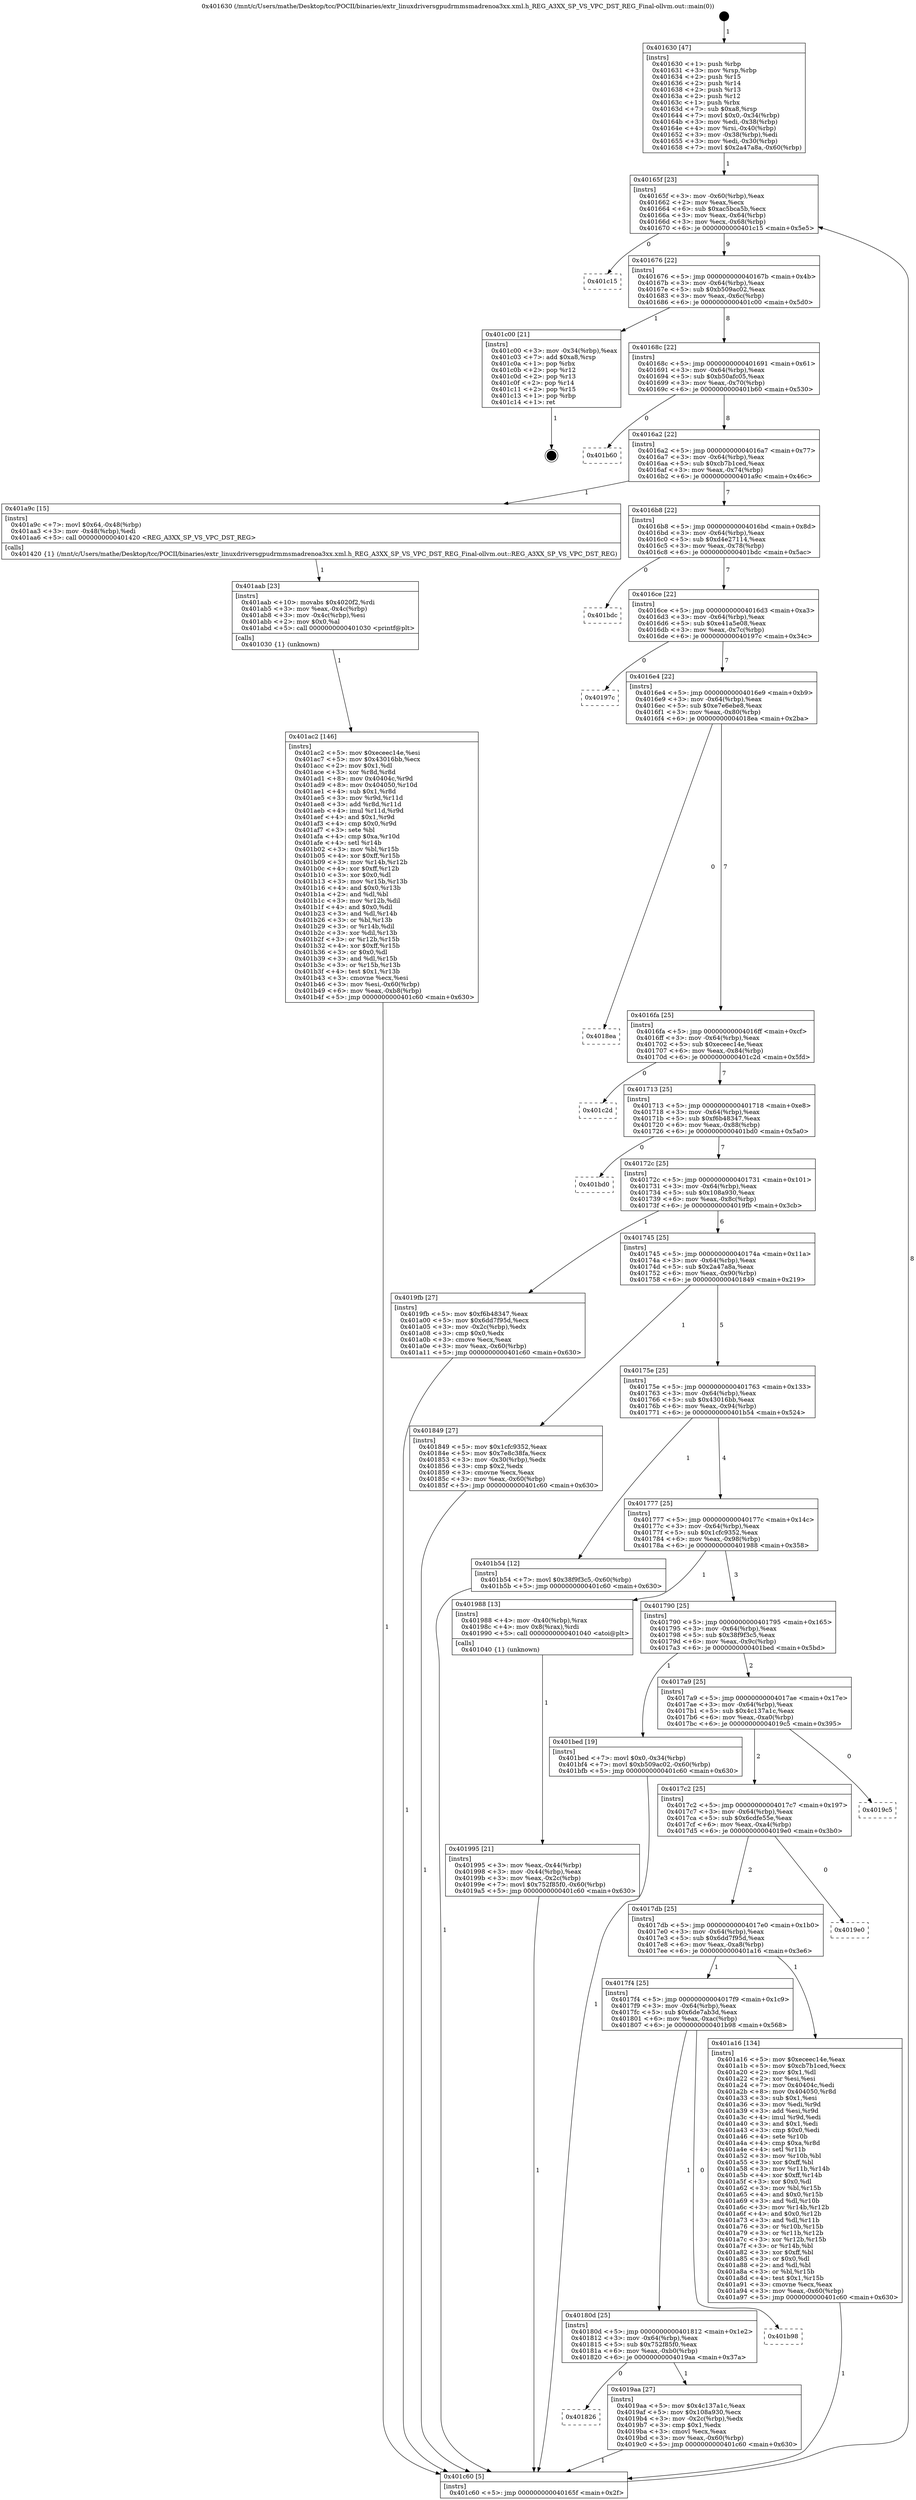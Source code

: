 digraph "0x401630" {
  label = "0x401630 (/mnt/c/Users/mathe/Desktop/tcc/POCII/binaries/extr_linuxdriversgpudrmmsmadrenoa3xx.xml.h_REG_A3XX_SP_VS_VPC_DST_REG_Final-ollvm.out::main(0))"
  labelloc = "t"
  node[shape=record]

  Entry [label="",width=0.3,height=0.3,shape=circle,fillcolor=black,style=filled]
  "0x40165f" [label="{
     0x40165f [23]\l
     | [instrs]\l
     &nbsp;&nbsp;0x40165f \<+3\>: mov -0x60(%rbp),%eax\l
     &nbsp;&nbsp;0x401662 \<+2\>: mov %eax,%ecx\l
     &nbsp;&nbsp;0x401664 \<+6\>: sub $0xac5bca5b,%ecx\l
     &nbsp;&nbsp;0x40166a \<+3\>: mov %eax,-0x64(%rbp)\l
     &nbsp;&nbsp;0x40166d \<+3\>: mov %ecx,-0x68(%rbp)\l
     &nbsp;&nbsp;0x401670 \<+6\>: je 0000000000401c15 \<main+0x5e5\>\l
  }"]
  "0x401c15" [label="{
     0x401c15\l
  }", style=dashed]
  "0x401676" [label="{
     0x401676 [22]\l
     | [instrs]\l
     &nbsp;&nbsp;0x401676 \<+5\>: jmp 000000000040167b \<main+0x4b\>\l
     &nbsp;&nbsp;0x40167b \<+3\>: mov -0x64(%rbp),%eax\l
     &nbsp;&nbsp;0x40167e \<+5\>: sub $0xb509ac02,%eax\l
     &nbsp;&nbsp;0x401683 \<+3\>: mov %eax,-0x6c(%rbp)\l
     &nbsp;&nbsp;0x401686 \<+6\>: je 0000000000401c00 \<main+0x5d0\>\l
  }"]
  Exit [label="",width=0.3,height=0.3,shape=circle,fillcolor=black,style=filled,peripheries=2]
  "0x401c00" [label="{
     0x401c00 [21]\l
     | [instrs]\l
     &nbsp;&nbsp;0x401c00 \<+3\>: mov -0x34(%rbp),%eax\l
     &nbsp;&nbsp;0x401c03 \<+7\>: add $0xa8,%rsp\l
     &nbsp;&nbsp;0x401c0a \<+1\>: pop %rbx\l
     &nbsp;&nbsp;0x401c0b \<+2\>: pop %r12\l
     &nbsp;&nbsp;0x401c0d \<+2\>: pop %r13\l
     &nbsp;&nbsp;0x401c0f \<+2\>: pop %r14\l
     &nbsp;&nbsp;0x401c11 \<+2\>: pop %r15\l
     &nbsp;&nbsp;0x401c13 \<+1\>: pop %rbp\l
     &nbsp;&nbsp;0x401c14 \<+1\>: ret\l
  }"]
  "0x40168c" [label="{
     0x40168c [22]\l
     | [instrs]\l
     &nbsp;&nbsp;0x40168c \<+5\>: jmp 0000000000401691 \<main+0x61\>\l
     &nbsp;&nbsp;0x401691 \<+3\>: mov -0x64(%rbp),%eax\l
     &nbsp;&nbsp;0x401694 \<+5\>: sub $0xb50afc05,%eax\l
     &nbsp;&nbsp;0x401699 \<+3\>: mov %eax,-0x70(%rbp)\l
     &nbsp;&nbsp;0x40169c \<+6\>: je 0000000000401b60 \<main+0x530\>\l
  }"]
  "0x401ac2" [label="{
     0x401ac2 [146]\l
     | [instrs]\l
     &nbsp;&nbsp;0x401ac2 \<+5\>: mov $0xeceec14e,%esi\l
     &nbsp;&nbsp;0x401ac7 \<+5\>: mov $0x43016bb,%ecx\l
     &nbsp;&nbsp;0x401acc \<+2\>: mov $0x1,%dl\l
     &nbsp;&nbsp;0x401ace \<+3\>: xor %r8d,%r8d\l
     &nbsp;&nbsp;0x401ad1 \<+8\>: mov 0x40404c,%r9d\l
     &nbsp;&nbsp;0x401ad9 \<+8\>: mov 0x404050,%r10d\l
     &nbsp;&nbsp;0x401ae1 \<+4\>: sub $0x1,%r8d\l
     &nbsp;&nbsp;0x401ae5 \<+3\>: mov %r9d,%r11d\l
     &nbsp;&nbsp;0x401ae8 \<+3\>: add %r8d,%r11d\l
     &nbsp;&nbsp;0x401aeb \<+4\>: imul %r11d,%r9d\l
     &nbsp;&nbsp;0x401aef \<+4\>: and $0x1,%r9d\l
     &nbsp;&nbsp;0x401af3 \<+4\>: cmp $0x0,%r9d\l
     &nbsp;&nbsp;0x401af7 \<+3\>: sete %bl\l
     &nbsp;&nbsp;0x401afa \<+4\>: cmp $0xa,%r10d\l
     &nbsp;&nbsp;0x401afe \<+4\>: setl %r14b\l
     &nbsp;&nbsp;0x401b02 \<+3\>: mov %bl,%r15b\l
     &nbsp;&nbsp;0x401b05 \<+4\>: xor $0xff,%r15b\l
     &nbsp;&nbsp;0x401b09 \<+3\>: mov %r14b,%r12b\l
     &nbsp;&nbsp;0x401b0c \<+4\>: xor $0xff,%r12b\l
     &nbsp;&nbsp;0x401b10 \<+3\>: xor $0x0,%dl\l
     &nbsp;&nbsp;0x401b13 \<+3\>: mov %r15b,%r13b\l
     &nbsp;&nbsp;0x401b16 \<+4\>: and $0x0,%r13b\l
     &nbsp;&nbsp;0x401b1a \<+2\>: and %dl,%bl\l
     &nbsp;&nbsp;0x401b1c \<+3\>: mov %r12b,%dil\l
     &nbsp;&nbsp;0x401b1f \<+4\>: and $0x0,%dil\l
     &nbsp;&nbsp;0x401b23 \<+3\>: and %dl,%r14b\l
     &nbsp;&nbsp;0x401b26 \<+3\>: or %bl,%r13b\l
     &nbsp;&nbsp;0x401b29 \<+3\>: or %r14b,%dil\l
     &nbsp;&nbsp;0x401b2c \<+3\>: xor %dil,%r13b\l
     &nbsp;&nbsp;0x401b2f \<+3\>: or %r12b,%r15b\l
     &nbsp;&nbsp;0x401b32 \<+4\>: xor $0xff,%r15b\l
     &nbsp;&nbsp;0x401b36 \<+3\>: or $0x0,%dl\l
     &nbsp;&nbsp;0x401b39 \<+3\>: and %dl,%r15b\l
     &nbsp;&nbsp;0x401b3c \<+3\>: or %r15b,%r13b\l
     &nbsp;&nbsp;0x401b3f \<+4\>: test $0x1,%r13b\l
     &nbsp;&nbsp;0x401b43 \<+3\>: cmovne %ecx,%esi\l
     &nbsp;&nbsp;0x401b46 \<+3\>: mov %esi,-0x60(%rbp)\l
     &nbsp;&nbsp;0x401b49 \<+6\>: mov %eax,-0xb8(%rbp)\l
     &nbsp;&nbsp;0x401b4f \<+5\>: jmp 0000000000401c60 \<main+0x630\>\l
  }"]
  "0x401b60" [label="{
     0x401b60\l
  }", style=dashed]
  "0x4016a2" [label="{
     0x4016a2 [22]\l
     | [instrs]\l
     &nbsp;&nbsp;0x4016a2 \<+5\>: jmp 00000000004016a7 \<main+0x77\>\l
     &nbsp;&nbsp;0x4016a7 \<+3\>: mov -0x64(%rbp),%eax\l
     &nbsp;&nbsp;0x4016aa \<+5\>: sub $0xcb7b1ced,%eax\l
     &nbsp;&nbsp;0x4016af \<+3\>: mov %eax,-0x74(%rbp)\l
     &nbsp;&nbsp;0x4016b2 \<+6\>: je 0000000000401a9c \<main+0x46c\>\l
  }"]
  "0x401aab" [label="{
     0x401aab [23]\l
     | [instrs]\l
     &nbsp;&nbsp;0x401aab \<+10\>: movabs $0x4020f2,%rdi\l
     &nbsp;&nbsp;0x401ab5 \<+3\>: mov %eax,-0x4c(%rbp)\l
     &nbsp;&nbsp;0x401ab8 \<+3\>: mov -0x4c(%rbp),%esi\l
     &nbsp;&nbsp;0x401abb \<+2\>: mov $0x0,%al\l
     &nbsp;&nbsp;0x401abd \<+5\>: call 0000000000401030 \<printf@plt\>\l
     | [calls]\l
     &nbsp;&nbsp;0x401030 \{1\} (unknown)\l
  }"]
  "0x401a9c" [label="{
     0x401a9c [15]\l
     | [instrs]\l
     &nbsp;&nbsp;0x401a9c \<+7\>: movl $0x64,-0x48(%rbp)\l
     &nbsp;&nbsp;0x401aa3 \<+3\>: mov -0x48(%rbp),%edi\l
     &nbsp;&nbsp;0x401aa6 \<+5\>: call 0000000000401420 \<REG_A3XX_SP_VS_VPC_DST_REG\>\l
     | [calls]\l
     &nbsp;&nbsp;0x401420 \{1\} (/mnt/c/Users/mathe/Desktop/tcc/POCII/binaries/extr_linuxdriversgpudrmmsmadrenoa3xx.xml.h_REG_A3XX_SP_VS_VPC_DST_REG_Final-ollvm.out::REG_A3XX_SP_VS_VPC_DST_REG)\l
  }"]
  "0x4016b8" [label="{
     0x4016b8 [22]\l
     | [instrs]\l
     &nbsp;&nbsp;0x4016b8 \<+5\>: jmp 00000000004016bd \<main+0x8d\>\l
     &nbsp;&nbsp;0x4016bd \<+3\>: mov -0x64(%rbp),%eax\l
     &nbsp;&nbsp;0x4016c0 \<+5\>: sub $0xd4e27114,%eax\l
     &nbsp;&nbsp;0x4016c5 \<+3\>: mov %eax,-0x78(%rbp)\l
     &nbsp;&nbsp;0x4016c8 \<+6\>: je 0000000000401bdc \<main+0x5ac\>\l
  }"]
  "0x401826" [label="{
     0x401826\l
  }", style=dashed]
  "0x401bdc" [label="{
     0x401bdc\l
  }", style=dashed]
  "0x4016ce" [label="{
     0x4016ce [22]\l
     | [instrs]\l
     &nbsp;&nbsp;0x4016ce \<+5\>: jmp 00000000004016d3 \<main+0xa3\>\l
     &nbsp;&nbsp;0x4016d3 \<+3\>: mov -0x64(%rbp),%eax\l
     &nbsp;&nbsp;0x4016d6 \<+5\>: sub $0xe41a5e08,%eax\l
     &nbsp;&nbsp;0x4016db \<+3\>: mov %eax,-0x7c(%rbp)\l
     &nbsp;&nbsp;0x4016de \<+6\>: je 000000000040197c \<main+0x34c\>\l
  }"]
  "0x4019aa" [label="{
     0x4019aa [27]\l
     | [instrs]\l
     &nbsp;&nbsp;0x4019aa \<+5\>: mov $0x4c137a1c,%eax\l
     &nbsp;&nbsp;0x4019af \<+5\>: mov $0x108a930,%ecx\l
     &nbsp;&nbsp;0x4019b4 \<+3\>: mov -0x2c(%rbp),%edx\l
     &nbsp;&nbsp;0x4019b7 \<+3\>: cmp $0x1,%edx\l
     &nbsp;&nbsp;0x4019ba \<+3\>: cmovl %ecx,%eax\l
     &nbsp;&nbsp;0x4019bd \<+3\>: mov %eax,-0x60(%rbp)\l
     &nbsp;&nbsp;0x4019c0 \<+5\>: jmp 0000000000401c60 \<main+0x630\>\l
  }"]
  "0x40197c" [label="{
     0x40197c\l
  }", style=dashed]
  "0x4016e4" [label="{
     0x4016e4 [22]\l
     | [instrs]\l
     &nbsp;&nbsp;0x4016e4 \<+5\>: jmp 00000000004016e9 \<main+0xb9\>\l
     &nbsp;&nbsp;0x4016e9 \<+3\>: mov -0x64(%rbp),%eax\l
     &nbsp;&nbsp;0x4016ec \<+5\>: sub $0xe7e6ebe8,%eax\l
     &nbsp;&nbsp;0x4016f1 \<+3\>: mov %eax,-0x80(%rbp)\l
     &nbsp;&nbsp;0x4016f4 \<+6\>: je 00000000004018ea \<main+0x2ba\>\l
  }"]
  "0x40180d" [label="{
     0x40180d [25]\l
     | [instrs]\l
     &nbsp;&nbsp;0x40180d \<+5\>: jmp 0000000000401812 \<main+0x1e2\>\l
     &nbsp;&nbsp;0x401812 \<+3\>: mov -0x64(%rbp),%eax\l
     &nbsp;&nbsp;0x401815 \<+5\>: sub $0x752f85f0,%eax\l
     &nbsp;&nbsp;0x40181a \<+6\>: mov %eax,-0xb0(%rbp)\l
     &nbsp;&nbsp;0x401820 \<+6\>: je 00000000004019aa \<main+0x37a\>\l
  }"]
  "0x4018ea" [label="{
     0x4018ea\l
  }", style=dashed]
  "0x4016fa" [label="{
     0x4016fa [25]\l
     | [instrs]\l
     &nbsp;&nbsp;0x4016fa \<+5\>: jmp 00000000004016ff \<main+0xcf\>\l
     &nbsp;&nbsp;0x4016ff \<+3\>: mov -0x64(%rbp),%eax\l
     &nbsp;&nbsp;0x401702 \<+5\>: sub $0xeceec14e,%eax\l
     &nbsp;&nbsp;0x401707 \<+6\>: mov %eax,-0x84(%rbp)\l
     &nbsp;&nbsp;0x40170d \<+6\>: je 0000000000401c2d \<main+0x5fd\>\l
  }"]
  "0x401b98" [label="{
     0x401b98\l
  }", style=dashed]
  "0x401c2d" [label="{
     0x401c2d\l
  }", style=dashed]
  "0x401713" [label="{
     0x401713 [25]\l
     | [instrs]\l
     &nbsp;&nbsp;0x401713 \<+5\>: jmp 0000000000401718 \<main+0xe8\>\l
     &nbsp;&nbsp;0x401718 \<+3\>: mov -0x64(%rbp),%eax\l
     &nbsp;&nbsp;0x40171b \<+5\>: sub $0xf6b48347,%eax\l
     &nbsp;&nbsp;0x401720 \<+6\>: mov %eax,-0x88(%rbp)\l
     &nbsp;&nbsp;0x401726 \<+6\>: je 0000000000401bd0 \<main+0x5a0\>\l
  }"]
  "0x4017f4" [label="{
     0x4017f4 [25]\l
     | [instrs]\l
     &nbsp;&nbsp;0x4017f4 \<+5\>: jmp 00000000004017f9 \<main+0x1c9\>\l
     &nbsp;&nbsp;0x4017f9 \<+3\>: mov -0x64(%rbp),%eax\l
     &nbsp;&nbsp;0x4017fc \<+5\>: sub $0x6de7ab3d,%eax\l
     &nbsp;&nbsp;0x401801 \<+6\>: mov %eax,-0xac(%rbp)\l
     &nbsp;&nbsp;0x401807 \<+6\>: je 0000000000401b98 \<main+0x568\>\l
  }"]
  "0x401bd0" [label="{
     0x401bd0\l
  }", style=dashed]
  "0x40172c" [label="{
     0x40172c [25]\l
     | [instrs]\l
     &nbsp;&nbsp;0x40172c \<+5\>: jmp 0000000000401731 \<main+0x101\>\l
     &nbsp;&nbsp;0x401731 \<+3\>: mov -0x64(%rbp),%eax\l
     &nbsp;&nbsp;0x401734 \<+5\>: sub $0x108a930,%eax\l
     &nbsp;&nbsp;0x401739 \<+6\>: mov %eax,-0x8c(%rbp)\l
     &nbsp;&nbsp;0x40173f \<+6\>: je 00000000004019fb \<main+0x3cb\>\l
  }"]
  "0x401a16" [label="{
     0x401a16 [134]\l
     | [instrs]\l
     &nbsp;&nbsp;0x401a16 \<+5\>: mov $0xeceec14e,%eax\l
     &nbsp;&nbsp;0x401a1b \<+5\>: mov $0xcb7b1ced,%ecx\l
     &nbsp;&nbsp;0x401a20 \<+2\>: mov $0x1,%dl\l
     &nbsp;&nbsp;0x401a22 \<+2\>: xor %esi,%esi\l
     &nbsp;&nbsp;0x401a24 \<+7\>: mov 0x40404c,%edi\l
     &nbsp;&nbsp;0x401a2b \<+8\>: mov 0x404050,%r8d\l
     &nbsp;&nbsp;0x401a33 \<+3\>: sub $0x1,%esi\l
     &nbsp;&nbsp;0x401a36 \<+3\>: mov %edi,%r9d\l
     &nbsp;&nbsp;0x401a39 \<+3\>: add %esi,%r9d\l
     &nbsp;&nbsp;0x401a3c \<+4\>: imul %r9d,%edi\l
     &nbsp;&nbsp;0x401a40 \<+3\>: and $0x1,%edi\l
     &nbsp;&nbsp;0x401a43 \<+3\>: cmp $0x0,%edi\l
     &nbsp;&nbsp;0x401a46 \<+4\>: sete %r10b\l
     &nbsp;&nbsp;0x401a4a \<+4\>: cmp $0xa,%r8d\l
     &nbsp;&nbsp;0x401a4e \<+4\>: setl %r11b\l
     &nbsp;&nbsp;0x401a52 \<+3\>: mov %r10b,%bl\l
     &nbsp;&nbsp;0x401a55 \<+3\>: xor $0xff,%bl\l
     &nbsp;&nbsp;0x401a58 \<+3\>: mov %r11b,%r14b\l
     &nbsp;&nbsp;0x401a5b \<+4\>: xor $0xff,%r14b\l
     &nbsp;&nbsp;0x401a5f \<+3\>: xor $0x0,%dl\l
     &nbsp;&nbsp;0x401a62 \<+3\>: mov %bl,%r15b\l
     &nbsp;&nbsp;0x401a65 \<+4\>: and $0x0,%r15b\l
     &nbsp;&nbsp;0x401a69 \<+3\>: and %dl,%r10b\l
     &nbsp;&nbsp;0x401a6c \<+3\>: mov %r14b,%r12b\l
     &nbsp;&nbsp;0x401a6f \<+4\>: and $0x0,%r12b\l
     &nbsp;&nbsp;0x401a73 \<+3\>: and %dl,%r11b\l
     &nbsp;&nbsp;0x401a76 \<+3\>: or %r10b,%r15b\l
     &nbsp;&nbsp;0x401a79 \<+3\>: or %r11b,%r12b\l
     &nbsp;&nbsp;0x401a7c \<+3\>: xor %r12b,%r15b\l
     &nbsp;&nbsp;0x401a7f \<+3\>: or %r14b,%bl\l
     &nbsp;&nbsp;0x401a82 \<+3\>: xor $0xff,%bl\l
     &nbsp;&nbsp;0x401a85 \<+3\>: or $0x0,%dl\l
     &nbsp;&nbsp;0x401a88 \<+2\>: and %dl,%bl\l
     &nbsp;&nbsp;0x401a8a \<+3\>: or %bl,%r15b\l
     &nbsp;&nbsp;0x401a8d \<+4\>: test $0x1,%r15b\l
     &nbsp;&nbsp;0x401a91 \<+3\>: cmovne %ecx,%eax\l
     &nbsp;&nbsp;0x401a94 \<+3\>: mov %eax,-0x60(%rbp)\l
     &nbsp;&nbsp;0x401a97 \<+5\>: jmp 0000000000401c60 \<main+0x630\>\l
  }"]
  "0x4019fb" [label="{
     0x4019fb [27]\l
     | [instrs]\l
     &nbsp;&nbsp;0x4019fb \<+5\>: mov $0xf6b48347,%eax\l
     &nbsp;&nbsp;0x401a00 \<+5\>: mov $0x6dd7f95d,%ecx\l
     &nbsp;&nbsp;0x401a05 \<+3\>: mov -0x2c(%rbp),%edx\l
     &nbsp;&nbsp;0x401a08 \<+3\>: cmp $0x0,%edx\l
     &nbsp;&nbsp;0x401a0b \<+3\>: cmove %ecx,%eax\l
     &nbsp;&nbsp;0x401a0e \<+3\>: mov %eax,-0x60(%rbp)\l
     &nbsp;&nbsp;0x401a11 \<+5\>: jmp 0000000000401c60 \<main+0x630\>\l
  }"]
  "0x401745" [label="{
     0x401745 [25]\l
     | [instrs]\l
     &nbsp;&nbsp;0x401745 \<+5\>: jmp 000000000040174a \<main+0x11a\>\l
     &nbsp;&nbsp;0x40174a \<+3\>: mov -0x64(%rbp),%eax\l
     &nbsp;&nbsp;0x40174d \<+5\>: sub $0x2a47a8a,%eax\l
     &nbsp;&nbsp;0x401752 \<+6\>: mov %eax,-0x90(%rbp)\l
     &nbsp;&nbsp;0x401758 \<+6\>: je 0000000000401849 \<main+0x219\>\l
  }"]
  "0x4017db" [label="{
     0x4017db [25]\l
     | [instrs]\l
     &nbsp;&nbsp;0x4017db \<+5\>: jmp 00000000004017e0 \<main+0x1b0\>\l
     &nbsp;&nbsp;0x4017e0 \<+3\>: mov -0x64(%rbp),%eax\l
     &nbsp;&nbsp;0x4017e3 \<+5\>: sub $0x6dd7f95d,%eax\l
     &nbsp;&nbsp;0x4017e8 \<+6\>: mov %eax,-0xa8(%rbp)\l
     &nbsp;&nbsp;0x4017ee \<+6\>: je 0000000000401a16 \<main+0x3e6\>\l
  }"]
  "0x401849" [label="{
     0x401849 [27]\l
     | [instrs]\l
     &nbsp;&nbsp;0x401849 \<+5\>: mov $0x1cfc9352,%eax\l
     &nbsp;&nbsp;0x40184e \<+5\>: mov $0x7e8c38fa,%ecx\l
     &nbsp;&nbsp;0x401853 \<+3\>: mov -0x30(%rbp),%edx\l
     &nbsp;&nbsp;0x401856 \<+3\>: cmp $0x2,%edx\l
     &nbsp;&nbsp;0x401859 \<+3\>: cmovne %ecx,%eax\l
     &nbsp;&nbsp;0x40185c \<+3\>: mov %eax,-0x60(%rbp)\l
     &nbsp;&nbsp;0x40185f \<+5\>: jmp 0000000000401c60 \<main+0x630\>\l
  }"]
  "0x40175e" [label="{
     0x40175e [25]\l
     | [instrs]\l
     &nbsp;&nbsp;0x40175e \<+5\>: jmp 0000000000401763 \<main+0x133\>\l
     &nbsp;&nbsp;0x401763 \<+3\>: mov -0x64(%rbp),%eax\l
     &nbsp;&nbsp;0x401766 \<+5\>: sub $0x43016bb,%eax\l
     &nbsp;&nbsp;0x40176b \<+6\>: mov %eax,-0x94(%rbp)\l
     &nbsp;&nbsp;0x401771 \<+6\>: je 0000000000401b54 \<main+0x524\>\l
  }"]
  "0x401c60" [label="{
     0x401c60 [5]\l
     | [instrs]\l
     &nbsp;&nbsp;0x401c60 \<+5\>: jmp 000000000040165f \<main+0x2f\>\l
  }"]
  "0x401630" [label="{
     0x401630 [47]\l
     | [instrs]\l
     &nbsp;&nbsp;0x401630 \<+1\>: push %rbp\l
     &nbsp;&nbsp;0x401631 \<+3\>: mov %rsp,%rbp\l
     &nbsp;&nbsp;0x401634 \<+2\>: push %r15\l
     &nbsp;&nbsp;0x401636 \<+2\>: push %r14\l
     &nbsp;&nbsp;0x401638 \<+2\>: push %r13\l
     &nbsp;&nbsp;0x40163a \<+2\>: push %r12\l
     &nbsp;&nbsp;0x40163c \<+1\>: push %rbx\l
     &nbsp;&nbsp;0x40163d \<+7\>: sub $0xa8,%rsp\l
     &nbsp;&nbsp;0x401644 \<+7\>: movl $0x0,-0x34(%rbp)\l
     &nbsp;&nbsp;0x40164b \<+3\>: mov %edi,-0x38(%rbp)\l
     &nbsp;&nbsp;0x40164e \<+4\>: mov %rsi,-0x40(%rbp)\l
     &nbsp;&nbsp;0x401652 \<+3\>: mov -0x38(%rbp),%edi\l
     &nbsp;&nbsp;0x401655 \<+3\>: mov %edi,-0x30(%rbp)\l
     &nbsp;&nbsp;0x401658 \<+7\>: movl $0x2a47a8a,-0x60(%rbp)\l
  }"]
  "0x4019e0" [label="{
     0x4019e0\l
  }", style=dashed]
  "0x401b54" [label="{
     0x401b54 [12]\l
     | [instrs]\l
     &nbsp;&nbsp;0x401b54 \<+7\>: movl $0x38f9f3c5,-0x60(%rbp)\l
     &nbsp;&nbsp;0x401b5b \<+5\>: jmp 0000000000401c60 \<main+0x630\>\l
  }"]
  "0x401777" [label="{
     0x401777 [25]\l
     | [instrs]\l
     &nbsp;&nbsp;0x401777 \<+5\>: jmp 000000000040177c \<main+0x14c\>\l
     &nbsp;&nbsp;0x40177c \<+3\>: mov -0x64(%rbp),%eax\l
     &nbsp;&nbsp;0x40177f \<+5\>: sub $0x1cfc9352,%eax\l
     &nbsp;&nbsp;0x401784 \<+6\>: mov %eax,-0x98(%rbp)\l
     &nbsp;&nbsp;0x40178a \<+6\>: je 0000000000401988 \<main+0x358\>\l
  }"]
  "0x4017c2" [label="{
     0x4017c2 [25]\l
     | [instrs]\l
     &nbsp;&nbsp;0x4017c2 \<+5\>: jmp 00000000004017c7 \<main+0x197\>\l
     &nbsp;&nbsp;0x4017c7 \<+3\>: mov -0x64(%rbp),%eax\l
     &nbsp;&nbsp;0x4017ca \<+5\>: sub $0x6cdfe55e,%eax\l
     &nbsp;&nbsp;0x4017cf \<+6\>: mov %eax,-0xa4(%rbp)\l
     &nbsp;&nbsp;0x4017d5 \<+6\>: je 00000000004019e0 \<main+0x3b0\>\l
  }"]
  "0x401988" [label="{
     0x401988 [13]\l
     | [instrs]\l
     &nbsp;&nbsp;0x401988 \<+4\>: mov -0x40(%rbp),%rax\l
     &nbsp;&nbsp;0x40198c \<+4\>: mov 0x8(%rax),%rdi\l
     &nbsp;&nbsp;0x401990 \<+5\>: call 0000000000401040 \<atoi@plt\>\l
     | [calls]\l
     &nbsp;&nbsp;0x401040 \{1\} (unknown)\l
  }"]
  "0x401790" [label="{
     0x401790 [25]\l
     | [instrs]\l
     &nbsp;&nbsp;0x401790 \<+5\>: jmp 0000000000401795 \<main+0x165\>\l
     &nbsp;&nbsp;0x401795 \<+3\>: mov -0x64(%rbp),%eax\l
     &nbsp;&nbsp;0x401798 \<+5\>: sub $0x38f9f3c5,%eax\l
     &nbsp;&nbsp;0x40179d \<+6\>: mov %eax,-0x9c(%rbp)\l
     &nbsp;&nbsp;0x4017a3 \<+6\>: je 0000000000401bed \<main+0x5bd\>\l
  }"]
  "0x401995" [label="{
     0x401995 [21]\l
     | [instrs]\l
     &nbsp;&nbsp;0x401995 \<+3\>: mov %eax,-0x44(%rbp)\l
     &nbsp;&nbsp;0x401998 \<+3\>: mov -0x44(%rbp),%eax\l
     &nbsp;&nbsp;0x40199b \<+3\>: mov %eax,-0x2c(%rbp)\l
     &nbsp;&nbsp;0x40199e \<+7\>: movl $0x752f85f0,-0x60(%rbp)\l
     &nbsp;&nbsp;0x4019a5 \<+5\>: jmp 0000000000401c60 \<main+0x630\>\l
  }"]
  "0x4019c5" [label="{
     0x4019c5\l
  }", style=dashed]
  "0x401bed" [label="{
     0x401bed [19]\l
     | [instrs]\l
     &nbsp;&nbsp;0x401bed \<+7\>: movl $0x0,-0x34(%rbp)\l
     &nbsp;&nbsp;0x401bf4 \<+7\>: movl $0xb509ac02,-0x60(%rbp)\l
     &nbsp;&nbsp;0x401bfb \<+5\>: jmp 0000000000401c60 \<main+0x630\>\l
  }"]
  "0x4017a9" [label="{
     0x4017a9 [25]\l
     | [instrs]\l
     &nbsp;&nbsp;0x4017a9 \<+5\>: jmp 00000000004017ae \<main+0x17e\>\l
     &nbsp;&nbsp;0x4017ae \<+3\>: mov -0x64(%rbp),%eax\l
     &nbsp;&nbsp;0x4017b1 \<+5\>: sub $0x4c137a1c,%eax\l
     &nbsp;&nbsp;0x4017b6 \<+6\>: mov %eax,-0xa0(%rbp)\l
     &nbsp;&nbsp;0x4017bc \<+6\>: je 00000000004019c5 \<main+0x395\>\l
  }"]
  Entry -> "0x401630" [label=" 1"]
  "0x40165f" -> "0x401c15" [label=" 0"]
  "0x40165f" -> "0x401676" [label=" 9"]
  "0x401c00" -> Exit [label=" 1"]
  "0x401676" -> "0x401c00" [label=" 1"]
  "0x401676" -> "0x40168c" [label=" 8"]
  "0x401bed" -> "0x401c60" [label=" 1"]
  "0x40168c" -> "0x401b60" [label=" 0"]
  "0x40168c" -> "0x4016a2" [label=" 8"]
  "0x401b54" -> "0x401c60" [label=" 1"]
  "0x4016a2" -> "0x401a9c" [label=" 1"]
  "0x4016a2" -> "0x4016b8" [label=" 7"]
  "0x401ac2" -> "0x401c60" [label=" 1"]
  "0x4016b8" -> "0x401bdc" [label=" 0"]
  "0x4016b8" -> "0x4016ce" [label=" 7"]
  "0x401aab" -> "0x401ac2" [label=" 1"]
  "0x4016ce" -> "0x40197c" [label=" 0"]
  "0x4016ce" -> "0x4016e4" [label=" 7"]
  "0x401a9c" -> "0x401aab" [label=" 1"]
  "0x4016e4" -> "0x4018ea" [label=" 0"]
  "0x4016e4" -> "0x4016fa" [label=" 7"]
  "0x4019fb" -> "0x401c60" [label=" 1"]
  "0x4016fa" -> "0x401c2d" [label=" 0"]
  "0x4016fa" -> "0x401713" [label=" 7"]
  "0x4019aa" -> "0x401c60" [label=" 1"]
  "0x401713" -> "0x401bd0" [label=" 0"]
  "0x401713" -> "0x40172c" [label=" 7"]
  "0x40180d" -> "0x4019aa" [label=" 1"]
  "0x40172c" -> "0x4019fb" [label=" 1"]
  "0x40172c" -> "0x401745" [label=" 6"]
  "0x401a16" -> "0x401c60" [label=" 1"]
  "0x401745" -> "0x401849" [label=" 1"]
  "0x401745" -> "0x40175e" [label=" 5"]
  "0x401849" -> "0x401c60" [label=" 1"]
  "0x401630" -> "0x40165f" [label=" 1"]
  "0x401c60" -> "0x40165f" [label=" 8"]
  "0x4017f4" -> "0x401b98" [label=" 0"]
  "0x40175e" -> "0x401b54" [label=" 1"]
  "0x40175e" -> "0x401777" [label=" 4"]
  "0x40180d" -> "0x401826" [label=" 0"]
  "0x401777" -> "0x401988" [label=" 1"]
  "0x401777" -> "0x401790" [label=" 3"]
  "0x401988" -> "0x401995" [label=" 1"]
  "0x401995" -> "0x401c60" [label=" 1"]
  "0x4017db" -> "0x401a16" [label=" 1"]
  "0x401790" -> "0x401bed" [label=" 1"]
  "0x401790" -> "0x4017a9" [label=" 2"]
  "0x4017f4" -> "0x40180d" [label=" 1"]
  "0x4017a9" -> "0x4019c5" [label=" 0"]
  "0x4017a9" -> "0x4017c2" [label=" 2"]
  "0x4017db" -> "0x4017f4" [label=" 1"]
  "0x4017c2" -> "0x4019e0" [label=" 0"]
  "0x4017c2" -> "0x4017db" [label=" 2"]
}
